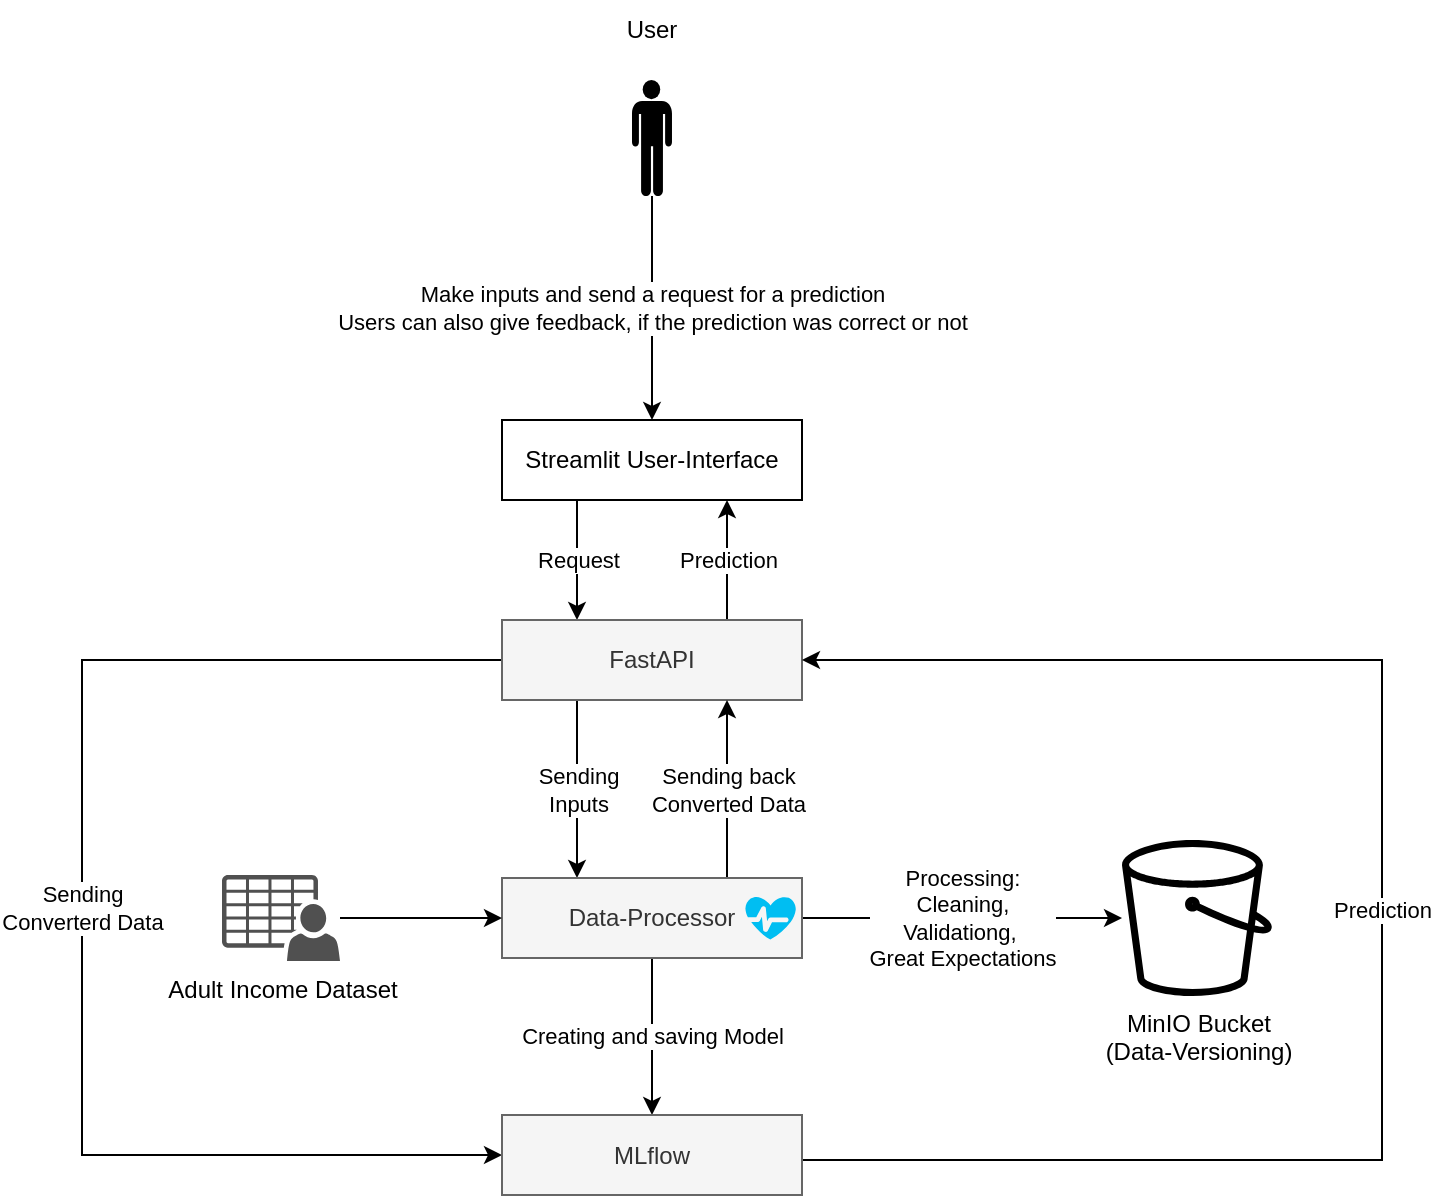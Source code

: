 <mxfile version="26.0.16">
  <diagram name="Seite-1" id="IkjPFkrm3NSCvPRxarnA">
    <mxGraphModel dx="1634" dy="955" grid="1" gridSize="10" guides="1" tooltips="1" connect="1" arrows="1" fold="1" page="1" pageScale="1" pageWidth="827" pageHeight="1169" math="0" shadow="0">
      <root>
        <mxCell id="0" />
        <mxCell id="1" parent="0" />
        <mxCell id="N05U6FecY4BFe01yGVfm-10" value="Request" style="edgeStyle=orthogonalEdgeStyle;rounded=0;orthogonalLoop=1;jettySize=auto;html=1;exitX=0.25;exitY=1;exitDx=0;exitDy=0;entryX=0.25;entryY=0;entryDx=0;entryDy=0;" edge="1" parent="1" source="N05U6FecY4BFe01yGVfm-1" target="N05U6FecY4BFe01yGVfm-9">
          <mxGeometry relative="1" as="geometry" />
        </mxCell>
        <mxCell id="N05U6FecY4BFe01yGVfm-1" value="Streamlit User-Interface" style="rounded=0;whiteSpace=wrap;html=1;" vertex="1" parent="1">
          <mxGeometry x="310" y="420" width="150" height="40" as="geometry" />
        </mxCell>
        <mxCell id="N05U6FecY4BFe01yGVfm-8" value="Make inputs and send a request for a prediction&lt;div&gt;Users can also give feedback, if the prediction was correct or not&lt;/div&gt;" style="edgeStyle=orthogonalEdgeStyle;rounded=0;orthogonalLoop=1;jettySize=auto;html=1;entryX=0.5;entryY=0;entryDx=0;entryDy=0;" edge="1" parent="1" source="N05U6FecY4BFe01yGVfm-4" target="N05U6FecY4BFe01yGVfm-1">
          <mxGeometry relative="1" as="geometry" />
        </mxCell>
        <mxCell id="N05U6FecY4BFe01yGVfm-4" value="" style="shape=mxgraph.signs.people.man_1;html=1;pointerEvents=1;fillColor=#000000;strokeColor=none;verticalLabelPosition=bottom;verticalAlign=top;align=center;" vertex="1" parent="1">
          <mxGeometry x="375" y="250" width="20" height="58" as="geometry" />
        </mxCell>
        <mxCell id="N05U6FecY4BFe01yGVfm-7" value="User" style="text;html=1;align=center;verticalAlign=middle;whiteSpace=wrap;rounded=0;" vertex="1" parent="1">
          <mxGeometry x="355" y="210" width="60" height="30" as="geometry" />
        </mxCell>
        <mxCell id="N05U6FecY4BFe01yGVfm-12" value="Prediction" style="edgeStyle=orthogonalEdgeStyle;rounded=0;orthogonalLoop=1;jettySize=auto;html=1;entryX=0.75;entryY=1;entryDx=0;entryDy=0;exitX=0.75;exitY=0;exitDx=0;exitDy=0;" edge="1" parent="1" source="N05U6FecY4BFe01yGVfm-9" target="N05U6FecY4BFe01yGVfm-1">
          <mxGeometry relative="1" as="geometry">
            <Array as="points" />
          </mxGeometry>
        </mxCell>
        <mxCell id="N05U6FecY4BFe01yGVfm-24" value="Sending&lt;div&gt;Inputs&lt;/div&gt;" style="edgeStyle=orthogonalEdgeStyle;rounded=0;orthogonalLoop=1;jettySize=auto;html=1;exitX=0.25;exitY=1;exitDx=0;exitDy=0;entryX=0.25;entryY=0;entryDx=0;entryDy=0;" edge="1" parent="1" source="N05U6FecY4BFe01yGVfm-9" target="N05U6FecY4BFe01yGVfm-13">
          <mxGeometry relative="1" as="geometry" />
        </mxCell>
        <mxCell id="N05U6FecY4BFe01yGVfm-26" value="Sending&lt;div&gt;Converterd Data&lt;/div&gt;" style="edgeStyle=orthogonalEdgeStyle;rounded=0;orthogonalLoop=1;jettySize=auto;html=1;entryX=0;entryY=0.5;entryDx=0;entryDy=0;" edge="1" parent="1" source="N05U6FecY4BFe01yGVfm-9" target="N05U6FecY4BFe01yGVfm-21">
          <mxGeometry relative="1" as="geometry">
            <Array as="points">
              <mxPoint x="100" y="540" />
              <mxPoint x="100" y="788" />
            </Array>
          </mxGeometry>
        </mxCell>
        <mxCell id="N05U6FecY4BFe01yGVfm-9" value="FastAPI" style="rounded=0;whiteSpace=wrap;html=1;fillColor=#f5f5f5;fontColor=#333333;strokeColor=#666666;" vertex="1" parent="1">
          <mxGeometry x="310" y="520" width="150" height="40" as="geometry" />
        </mxCell>
        <mxCell id="N05U6FecY4BFe01yGVfm-16" value="Processing:&lt;div&gt;Cleaning,&lt;/div&gt;&lt;div&gt;Validationg,&amp;nbsp;&lt;/div&gt;&lt;div&gt;Great Expectations&lt;/div&gt;" style="edgeStyle=orthogonalEdgeStyle;rounded=0;orthogonalLoop=1;jettySize=auto;html=1;" edge="1" parent="1" source="N05U6FecY4BFe01yGVfm-13" target="N05U6FecY4BFe01yGVfm-18">
          <mxGeometry relative="1" as="geometry">
            <mxPoint x="540" y="669" as="targetPoint" />
          </mxGeometry>
        </mxCell>
        <mxCell id="N05U6FecY4BFe01yGVfm-20" value="Creating and saving Model" style="edgeStyle=orthogonalEdgeStyle;rounded=0;orthogonalLoop=1;jettySize=auto;html=1;" edge="1" parent="1" source="N05U6FecY4BFe01yGVfm-13">
          <mxGeometry relative="1" as="geometry">
            <mxPoint x="385" y="767.5" as="targetPoint" />
          </mxGeometry>
        </mxCell>
        <mxCell id="N05U6FecY4BFe01yGVfm-25" value="Sending back&lt;div&gt;Converted Data&lt;/div&gt;" style="edgeStyle=orthogonalEdgeStyle;rounded=0;orthogonalLoop=1;jettySize=auto;html=1;exitX=0.75;exitY=0;exitDx=0;exitDy=0;entryX=0.75;entryY=1;entryDx=0;entryDy=0;" edge="1" parent="1" source="N05U6FecY4BFe01yGVfm-13" target="N05U6FecY4BFe01yGVfm-9">
          <mxGeometry relative="1" as="geometry" />
        </mxCell>
        <mxCell id="N05U6FecY4BFe01yGVfm-13" value="Data-Processor" style="rounded=0;whiteSpace=wrap;html=1;fillColor=#f5f5f5;fontColor=#333333;strokeColor=#666666;" vertex="1" parent="1">
          <mxGeometry x="310" y="649" width="150" height="40" as="geometry" />
        </mxCell>
        <mxCell id="N05U6FecY4BFe01yGVfm-15" style="edgeStyle=orthogonalEdgeStyle;rounded=0;orthogonalLoop=1;jettySize=auto;html=1;entryX=0;entryY=0.5;entryDx=0;entryDy=0;" edge="1" parent="1" source="N05U6FecY4BFe01yGVfm-14" target="N05U6FecY4BFe01yGVfm-13">
          <mxGeometry relative="1" as="geometry" />
        </mxCell>
        <mxCell id="N05U6FecY4BFe01yGVfm-14" value="Adult Income Dataset" style="sketch=0;pointerEvents=1;shadow=0;dashed=0;html=1;strokeColor=none;fillColor=#505050;labelPosition=center;verticalLabelPosition=bottom;verticalAlign=top;outlineConnect=0;align=center;shape=mxgraph.office.users.csv_file;" vertex="1" parent="1">
          <mxGeometry x="170" y="647.5" width="59" height="43" as="geometry" />
        </mxCell>
        <mxCell id="N05U6FecY4BFe01yGVfm-18" value="MinIO Bucket&lt;div&gt;(Data-Versioning)&lt;/div&gt;" style="sketch=0;outlineConnect=0;dashed=0;verticalLabelPosition=bottom;verticalAlign=top;align=center;html=1;fontSize=12;fontStyle=0;aspect=fixed;pointerEvents=1;shape=mxgraph.aws4.bucket;fillColor=#000000;strokeColor=#000000;" vertex="1" parent="1">
          <mxGeometry x="620" y="630" width="75" height="78" as="geometry" />
        </mxCell>
        <mxCell id="N05U6FecY4BFe01yGVfm-27" value="Prediction" style="edgeStyle=orthogonalEdgeStyle;rounded=0;orthogonalLoop=1;jettySize=auto;html=1;entryX=1;entryY=0.5;entryDx=0;entryDy=0;" edge="1" parent="1" source="N05U6FecY4BFe01yGVfm-21" target="N05U6FecY4BFe01yGVfm-9">
          <mxGeometry relative="1" as="geometry">
            <Array as="points">
              <mxPoint x="750" y="790" />
              <mxPoint x="750" y="540" />
            </Array>
          </mxGeometry>
        </mxCell>
        <mxCell id="N05U6FecY4BFe01yGVfm-21" value="MLflow" style="rounded=0;whiteSpace=wrap;html=1;fillColor=#f5f5f5;fontColor=#333333;strokeColor=#666666;" vertex="1" parent="1">
          <mxGeometry x="310" y="767.5" width="150" height="40" as="geometry" />
        </mxCell>
        <mxCell id="N05U6FecY4BFe01yGVfm-29" value="" style="verticalLabelPosition=bottom;html=1;verticalAlign=top;align=center;strokeColor=none;fillColor=#00BEF2;shape=mxgraph.azure.health_monitoring;" vertex="1" parent="1">
          <mxGeometry x="431.71" y="658.25" width="25.29" height="21.5" as="geometry" />
        </mxCell>
      </root>
    </mxGraphModel>
  </diagram>
</mxfile>
